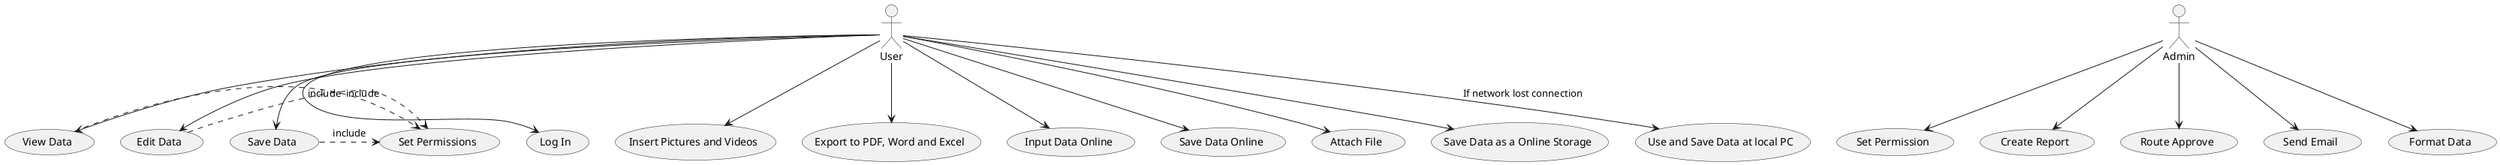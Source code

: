 @startuml
actor User
actor Admin

User --> (Log In)
User --> (Insert Pictures and Videos)
User --> (Export to PDF, Word and Excel)
User --> (Input Data Online)
User --> (Save Data Online)
User --> (View Data)
User --> (Edit Data)
User --> (Save Data)
User --> (Attach File)
User --> (Save Data as a Online Storage)
User --> (Use and Save Data at local PC): If network lost connection

Admin --> (Set Permission)
Admin --> (Create Report)
Admin --> (Route Approve)
Admin --> (Send Email)
Admin --> (Format Data)

(View Data) .> (Set Permissions) : include
(Edit Data) .> (Set Permissions) : include
(Save Data) .> (Set Permissions) : include
@enduml